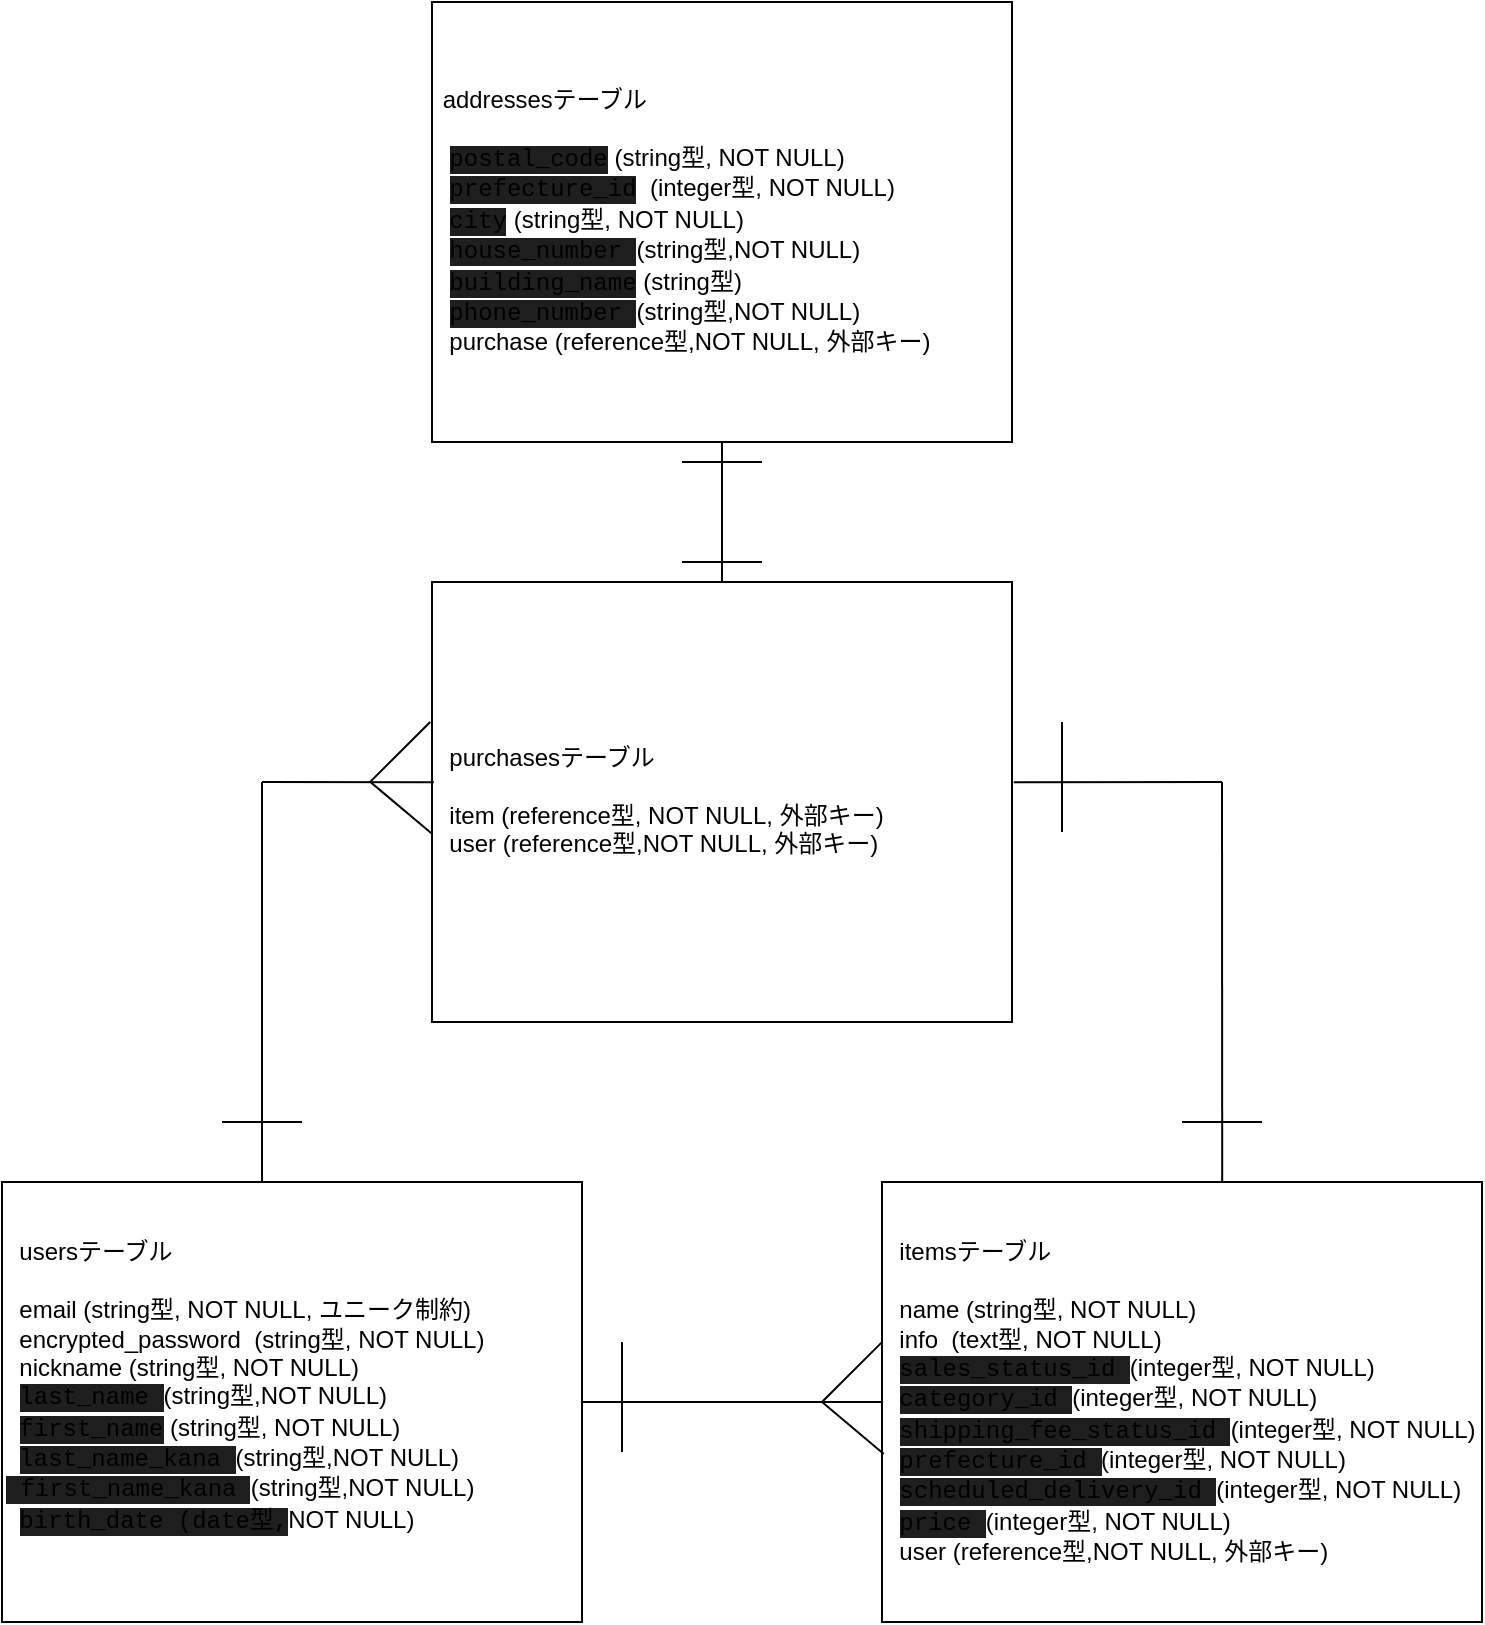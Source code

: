 <mxfile>
    <diagram id="9FLPo9KnaYBnUHSvrETh" name="ページ1">
        <mxGraphModel dx="968" dy="557" grid="1" gridSize="10" guides="1" tooltips="1" connect="1" arrows="1" fold="1" page="1" pageScale="1" pageWidth="827" pageHeight="1169" math="0" shadow="0">
            <root>
                <mxCell id="0"/>
                <mxCell id="1" parent="0"/>
                <mxCell id="2" style="edgeStyle=none;html=1;exitX=1;exitY=0.5;exitDx=0;exitDy=0;fontSize=10;entryX=0;entryY=0.5;entryDx=0;entryDy=0;strokeColor=none;" parent="1" source="3" target="4" edge="1">
                    <mxGeometry relative="1" as="geometry">
                        <mxPoint x="500" y="740" as="targetPoint"/>
                    </mxGeometry>
                </mxCell>
                <mxCell id="3" value="&amp;nbsp; usersテーブル&lt;br&gt;&lt;br&gt;&amp;nbsp; email (string型, NOT NULL, ユニーク制約)&lt;br&gt;&amp;nbsp; encrypted_password&amp;nbsp; (string型, NOT NULL)&lt;br&gt;&amp;nbsp; nickname (string型, NOT NULL)&lt;br&gt;&amp;nbsp;&amp;nbsp;&lt;span style=&quot;background-color: rgb(30 , 30 , 30) ; font-family: &amp;#34;menlo&amp;#34; , &amp;#34;monaco&amp;#34; , &amp;#34;courier new&amp;#34; , monospace&quot;&gt;last_name&amp;nbsp;&lt;/span&gt;&lt;span&gt;(&lt;/span&gt;string&lt;span&gt;型,NOT NULL)&lt;/span&gt;&lt;br&gt;&amp;nbsp;&amp;nbsp;&lt;span style=&quot;background-color: rgb(30 , 30 , 30) ; font-family: &amp;#34;menlo&amp;#34; , &amp;#34;monaco&amp;#34; , &amp;#34;courier new&amp;#34; , monospace&quot;&gt;first_name&lt;/span&gt;&lt;span&gt;&amp;nbsp;(&lt;/span&gt;string&lt;span&gt;型, NOT NULL)&lt;/span&gt;&lt;br&gt;&amp;nbsp;&amp;nbsp;&lt;span style=&quot;background-color: rgb(30 , 30 , 30) ; font-family: &amp;#34;menlo&amp;#34; , &amp;#34;monaco&amp;#34; , &amp;#34;courier new&amp;#34; , monospace&quot;&gt;last_name_kana&amp;nbsp;&lt;/span&gt;&lt;span&gt;(&lt;/span&gt;string&lt;span&gt;型,NOT NULL)&lt;br&gt;&lt;/span&gt;&lt;span style=&quot;background-color: rgb(30 , 30 , 30) ; font-family: &amp;#34;menlo&amp;#34; , &amp;#34;monaco&amp;#34; , &amp;#34;courier new&amp;#34; , monospace&quot;&gt;&amp;nbsp;first_name_kana&amp;nbsp;&lt;/span&gt;&lt;span&gt;(&lt;/span&gt;string&lt;span&gt;型,NOT NULL)&lt;br&gt;&lt;/span&gt;&lt;span&gt;&amp;nbsp;&amp;nbsp;&lt;/span&gt;&lt;span style=&quot;background-color: rgb(30 , 30 , 30) ; font-family: &amp;#34;menlo&amp;#34; , &amp;#34;monaco&amp;#34; , &amp;#34;courier new&amp;#34; , monospace&quot;&gt;birth_date (date型,&lt;/span&gt;NOT NULL)&lt;br&gt;&lt;span style=&quot;background-color: rgb(30 , 30 , 30) ; color: rgb(212 , 212 , 212) ; font-family: &amp;#34;menlo&amp;#34; , &amp;#34;monaco&amp;#34; , &amp;#34;courier new&amp;#34; , monospace&quot;&gt;&lt;br&gt;&lt;/span&gt;" style="whiteSpace=wrap;html=1;align=left;" parent="1" vertex="1">
                    <mxGeometry x="100" y="590" width="290" height="220" as="geometry"/>
                </mxCell>
                <mxCell id="4" value="&amp;nbsp; itemsテーブル&lt;br&gt;&lt;br&gt;&amp;nbsp; name (string型, NOT NULL)&lt;br&gt;&amp;nbsp; info&amp;nbsp; (text型, NOT NULL)&lt;br&gt;&amp;nbsp;&amp;nbsp;&lt;span style=&quot;background-color: rgb(30 , 30 , 30) ; font-family: &amp;#34;menlo&amp;#34; , &amp;#34;monaco&amp;#34; , &amp;#34;courier new&amp;#34; , monospace&quot;&gt;sales_status_id&amp;nbsp;&lt;/span&gt;(integer型, NOT NULL)&lt;br&gt;&amp;nbsp; &lt;span style=&quot;background-color: rgb(30 , 30 , 30) ; font-family: &amp;#34;menlo&amp;#34; , &amp;#34;monaco&amp;#34; , &amp;#34;courier new&amp;#34; , monospace&quot;&gt;category_id&amp;nbsp;&lt;/span&gt;&lt;span&gt;(&lt;/span&gt;integer&lt;span&gt;型, NOT NULL)&lt;/span&gt;&lt;br&gt;&amp;nbsp;&amp;nbsp;&lt;span style=&quot;background-color: rgb(30 , 30 , 30) ; font-family: &amp;#34;menlo&amp;#34; , &amp;#34;monaco&amp;#34; , &amp;#34;courier new&amp;#34; , monospace&quot;&gt;shipping_fee_status_id&amp;nbsp;&lt;/span&gt;(integer型, NOT NULL)&lt;br&gt;&amp;nbsp;&amp;nbsp;&lt;span style=&quot;background-color: rgb(30 , 30 , 30) ; font-family: &amp;#34;menlo&amp;#34; , &amp;#34;monaco&amp;#34; , &amp;#34;courier new&amp;#34; , monospace&quot;&gt;prefecture_id&amp;nbsp;&lt;/span&gt;&lt;span&gt;(integer型, NOT NULL)&lt;/span&gt;&lt;br&gt;&amp;nbsp;&amp;nbsp;&lt;span style=&quot;background-color: rgb(30 , 30 , 30) ; font-family: &amp;#34;menlo&amp;#34; , &amp;#34;monaco&amp;#34; , &amp;#34;courier new&amp;#34; , monospace&quot;&gt;scheduled_delivery_id&amp;nbsp;&lt;/span&gt;&lt;span&gt;(&lt;/span&gt;integer&lt;span&gt;型, NOT NULL)&lt;/span&gt;&lt;br&gt;&amp;nbsp;&amp;nbsp;&lt;span style=&quot;background-color: rgb(30 , 30 , 30) ; font-family: &amp;#34;menlo&amp;#34; , &amp;#34;monaco&amp;#34; , &amp;#34;courier new&amp;#34; , monospace&quot;&gt;price&amp;nbsp;&lt;/span&gt;&lt;span&gt;(integer型, NOT NULL)&lt;br&gt;&amp;nbsp;&lt;/span&gt;&amp;nbsp;user (reference型,NOT NULL, 外部キー)" style="whiteSpace=wrap;html=1;align=left;" parent="1" vertex="1">
                    <mxGeometry x="540" y="590" width="300" height="220" as="geometry"/>
                </mxCell>
                <mxCell id="6" value="" style="endArrow=none;html=1;fontSize=10;exitX=1;exitY=0.5;exitDx=0;exitDy=0;entryX=0;entryY=0.5;entryDx=0;entryDy=0;" parent="1" source="3" target="4" edge="1">
                    <mxGeometry width="50" height="50" relative="1" as="geometry">
                        <mxPoint x="440" y="830" as="sourcePoint"/>
                        <mxPoint x="490" y="780" as="targetPoint"/>
                    </mxGeometry>
                </mxCell>
                <mxCell id="9" value="" style="endArrow=none;html=1;rounded=0;fontSize=10;" parent="1" edge="1">
                    <mxGeometry width="50" height="50" relative="1" as="geometry">
                        <mxPoint x="410" y="725" as="sourcePoint"/>
                        <mxPoint x="410" y="670" as="targetPoint"/>
                        <Array as="points">
                            <mxPoint x="410" y="695"/>
                        </Array>
                    </mxGeometry>
                </mxCell>
                <mxCell id="10" value="" style="endArrow=none;html=1;rounded=0;fontSize=10;entryX=0;entryY=0.364;entryDx=0;entryDy=0;entryPerimeter=0;exitX=0.003;exitY=0.618;exitDx=0;exitDy=0;exitPerimeter=0;" parent="1" source="4" target="4" edge="1">
                    <mxGeometry width="50" height="50" relative="1" as="geometry">
                        <mxPoint x="520" y="730" as="sourcePoint"/>
                        <mxPoint x="530" y="670" as="targetPoint"/>
                        <Array as="points">
                            <mxPoint x="510" y="700"/>
                        </Array>
                    </mxGeometry>
                </mxCell>
                <mxCell id="34" style="edgeStyle=none;html=1;exitX=0.5;exitY=0;exitDx=0;exitDy=0;entryX=0.5;entryY=1;entryDx=0;entryDy=0;fontColor=#F0F0F0;endArrow=none;endFill=0;" parent="1" source="21" target="32" edge="1">
                    <mxGeometry relative="1" as="geometry"/>
                </mxCell>
                <mxCell id="21" value="&amp;nbsp; purchasesテーブル&lt;br&gt;&lt;br&gt;&amp;nbsp; item (reference型, NOT NULL, 外部キー)&lt;br&gt;&amp;nbsp; user (reference型,NOT NULL, 外部キー)&lt;span style=&quot;background-color: rgb(30 , 30 , 30) ; color: rgb(212 , 212 , 212) ; font-family: &amp;#34;menlo&amp;#34; , &amp;#34;monaco&amp;#34; , &amp;#34;courier new&amp;#34; , monospace&quot;&gt;&lt;br&gt;&lt;/span&gt;" style="whiteSpace=wrap;html=1;align=left;" parent="1" vertex="1">
                    <mxGeometry x="315" y="290" width="290" height="220" as="geometry"/>
                </mxCell>
                <mxCell id="24" value="" style="endArrow=none;html=1;" parent="1" edge="1">
                    <mxGeometry width="50" height="50" relative="1" as="geometry">
                        <mxPoint x="230" y="590" as="sourcePoint"/>
                        <mxPoint x="230" y="390" as="targetPoint"/>
                    </mxGeometry>
                </mxCell>
                <mxCell id="25" value="" style="endArrow=none;html=1;entryX=0.003;entryY=0.455;entryDx=0;entryDy=0;entryPerimeter=0;" parent="1" target="21" edge="1">
                    <mxGeometry width="50" height="50" relative="1" as="geometry">
                        <mxPoint x="230" y="390" as="sourcePoint"/>
                        <mxPoint x="500" y="520" as="targetPoint"/>
                    </mxGeometry>
                </mxCell>
                <mxCell id="26" value="" style="endArrow=none;html=1;exitX=0.567;exitY=0;exitDx=0;exitDy=0;exitPerimeter=0;" parent="1" source="4" edge="1">
                    <mxGeometry width="50" height="50" relative="1" as="geometry">
                        <mxPoint x="450" y="570" as="sourcePoint"/>
                        <mxPoint x="710" y="390" as="targetPoint"/>
                    </mxGeometry>
                </mxCell>
                <mxCell id="27" value="" style="endArrow=none;html=1;entryX=1.003;entryY=0.455;entryDx=0;entryDy=0;entryPerimeter=0;" parent="1" target="21" edge="1">
                    <mxGeometry width="50" height="50" relative="1" as="geometry">
                        <mxPoint x="710" y="390" as="sourcePoint"/>
                        <mxPoint x="500" y="520" as="targetPoint"/>
                    </mxGeometry>
                </mxCell>
                <mxCell id="28" value="" style="endArrow=none;html=1;rounded=0;fontSize=10;" parent="1" edge="1">
                    <mxGeometry width="50" height="50" relative="1" as="geometry">
                        <mxPoint x="630" y="415" as="sourcePoint"/>
                        <mxPoint x="630" y="360" as="targetPoint"/>
                        <Array as="points">
                            <mxPoint x="630" y="385"/>
                        </Array>
                    </mxGeometry>
                </mxCell>
                <mxCell id="30" value="" style="endArrow=none;html=1;rounded=0;fontSize=10;" parent="1" edge="1">
                    <mxGeometry width="50" height="50" relative="1" as="geometry">
                        <mxPoint x="210" y="560" as="sourcePoint"/>
                        <mxPoint x="250" y="560" as="targetPoint"/>
                        <Array as="points"/>
                    </mxGeometry>
                </mxCell>
                <mxCell id="31" value="" style="endArrow=none;html=1;rounded=0;fontSize=10;" parent="1" edge="1">
                    <mxGeometry width="50" height="50" relative="1" as="geometry">
                        <mxPoint x="690" y="560" as="sourcePoint"/>
                        <mxPoint x="730" y="560" as="targetPoint"/>
                        <Array as="points"/>
                    </mxGeometry>
                </mxCell>
                <mxCell id="32" value="&amp;nbsp;a&lt;span style=&quot;background-color: transparent ; font-family: , , &amp;#34;sf mono&amp;#34; , &amp;#34;menlo&amp;#34; , &amp;#34;consolas&amp;#34; , &amp;#34;liberation mono&amp;#34; , monospace ; font-size: 11.9px&quot;&gt;ddresses&lt;/span&gt;&lt;span&gt;テーブル&lt;/span&gt;&lt;br&gt;&lt;br&gt;&amp;nbsp;&amp;nbsp;&lt;span style=&quot;background-color: rgb(30 , 30 , 30) ; font-family: &amp;#34;menlo&amp;#34; , &amp;#34;monaco&amp;#34; , &amp;#34;courier new&amp;#34; , monospace&quot;&gt;postal_code&lt;/span&gt;&amp;nbsp;(string型, NOT NULL)&lt;br&gt;&amp;nbsp;&amp;nbsp;&lt;span style=&quot;font-family: &amp;#34;menlo&amp;#34; , &amp;#34;monaco&amp;#34; , &amp;#34;courier new&amp;#34; , monospace ; background-color: rgb(30 , 30 , 30)&quot;&gt;prefecture_id&lt;/span&gt;&amp;nbsp; (integer型, NOT NULL)&lt;br&gt;&amp;nbsp;&amp;nbsp;&lt;span style=&quot;background-color: rgb(30 , 30 , 30) ; font-family: &amp;#34;menlo&amp;#34; , &amp;#34;monaco&amp;#34; , &amp;#34;courier new&amp;#34; , monospace&quot;&gt;city&lt;/span&gt;&amp;nbsp;(string型, NOT NULL)&lt;br&gt;&amp;nbsp;&amp;nbsp;&lt;span style=&quot;background-color: rgb(30 , 30 , 30) ; font-family: &amp;#34;menlo&amp;#34; , &amp;#34;monaco&amp;#34; , &amp;#34;courier new&amp;#34; , monospace&quot;&gt;house_number&lt;/span&gt;&lt;span style=&quot;background-color: rgb(30 , 30 , 30) ; font-family: &amp;#34;menlo&amp;#34; , &amp;#34;monaco&amp;#34; , &amp;#34;courier new&amp;#34; , monospace&quot;&gt;&amp;nbsp;&lt;/span&gt;(string型,NOT NULL)&lt;br&gt;&amp;nbsp;&amp;nbsp;&lt;span style=&quot;background-color: rgb(30 , 30 , 30) ; font-family: &amp;#34;menlo&amp;#34; , &amp;#34;monaco&amp;#34; , &amp;#34;courier new&amp;#34; , monospace&quot;&gt;building_name&lt;/span&gt;&amp;nbsp;(string型)&lt;br&gt;&amp;nbsp;&amp;nbsp;&lt;span style=&quot;background-color: rgb(30 , 30 , 30) ; font-family: &amp;#34;menlo&amp;#34; , &amp;#34;monaco&amp;#34; , &amp;#34;courier new&amp;#34; , monospace&quot;&gt;phone_number&lt;/span&gt;&lt;span style=&quot;background-color: rgb(30 , 30 , 30) ; font-family: &amp;#34;menlo&amp;#34; , &amp;#34;monaco&amp;#34; , &amp;#34;courier new&amp;#34; , monospace&quot;&gt;&amp;nbsp;&lt;/span&gt;(string型,NOT NULL)&lt;br&gt;&amp;nbsp; purchase (reference型,NOT NULL, 外部キー)&lt;span style=&quot;background-color: rgb(30 , 30 , 30) ; color: rgb(212 , 212 , 212) ; font-family: &amp;#34;menlo&amp;#34; , &amp;#34;monaco&amp;#34; , &amp;#34;courier new&amp;#34; , monospace&quot;&gt;&lt;br&gt;&lt;/span&gt;" style="whiteSpace=wrap;html=1;align=left;" parent="1" vertex="1">
                    <mxGeometry x="315" width="290" height="220" as="geometry"/>
                </mxCell>
                <mxCell id="35" value="" style="endArrow=none;html=1;rounded=0;fontSize=10;" parent="1" edge="1">
                    <mxGeometry width="50" height="50" relative="1" as="geometry">
                        <mxPoint x="440" y="280" as="sourcePoint"/>
                        <mxPoint x="480" y="280" as="targetPoint"/>
                        <Array as="points"/>
                    </mxGeometry>
                </mxCell>
                <mxCell id="36" value="" style="endArrow=none;html=1;rounded=0;fontSize=10;" parent="1" edge="1">
                    <mxGeometry width="50" height="50" relative="1" as="geometry">
                        <mxPoint x="440" y="230" as="sourcePoint"/>
                        <mxPoint x="480" y="230" as="targetPoint"/>
                        <Array as="points"/>
                    </mxGeometry>
                </mxCell>
                <mxCell id="38" value="" style="endArrow=none;html=1;rounded=0;fontSize=10;entryX=0;entryY=0.364;entryDx=0;entryDy=0;entryPerimeter=0;exitX=0.003;exitY=0.618;exitDx=0;exitDy=0;exitPerimeter=0;" edge="1" parent="1">
                    <mxGeometry width="50" height="50" relative="1" as="geometry">
                        <mxPoint x="315.0" y="415.88" as="sourcePoint"/>
                        <mxPoint x="314.1" y="360.0" as="targetPoint"/>
                        <Array as="points">
                            <mxPoint x="284.1" y="389.92"/>
                        </Array>
                    </mxGeometry>
                </mxCell>
            </root>
        </mxGraphModel>
    </diagram>
</mxfile>